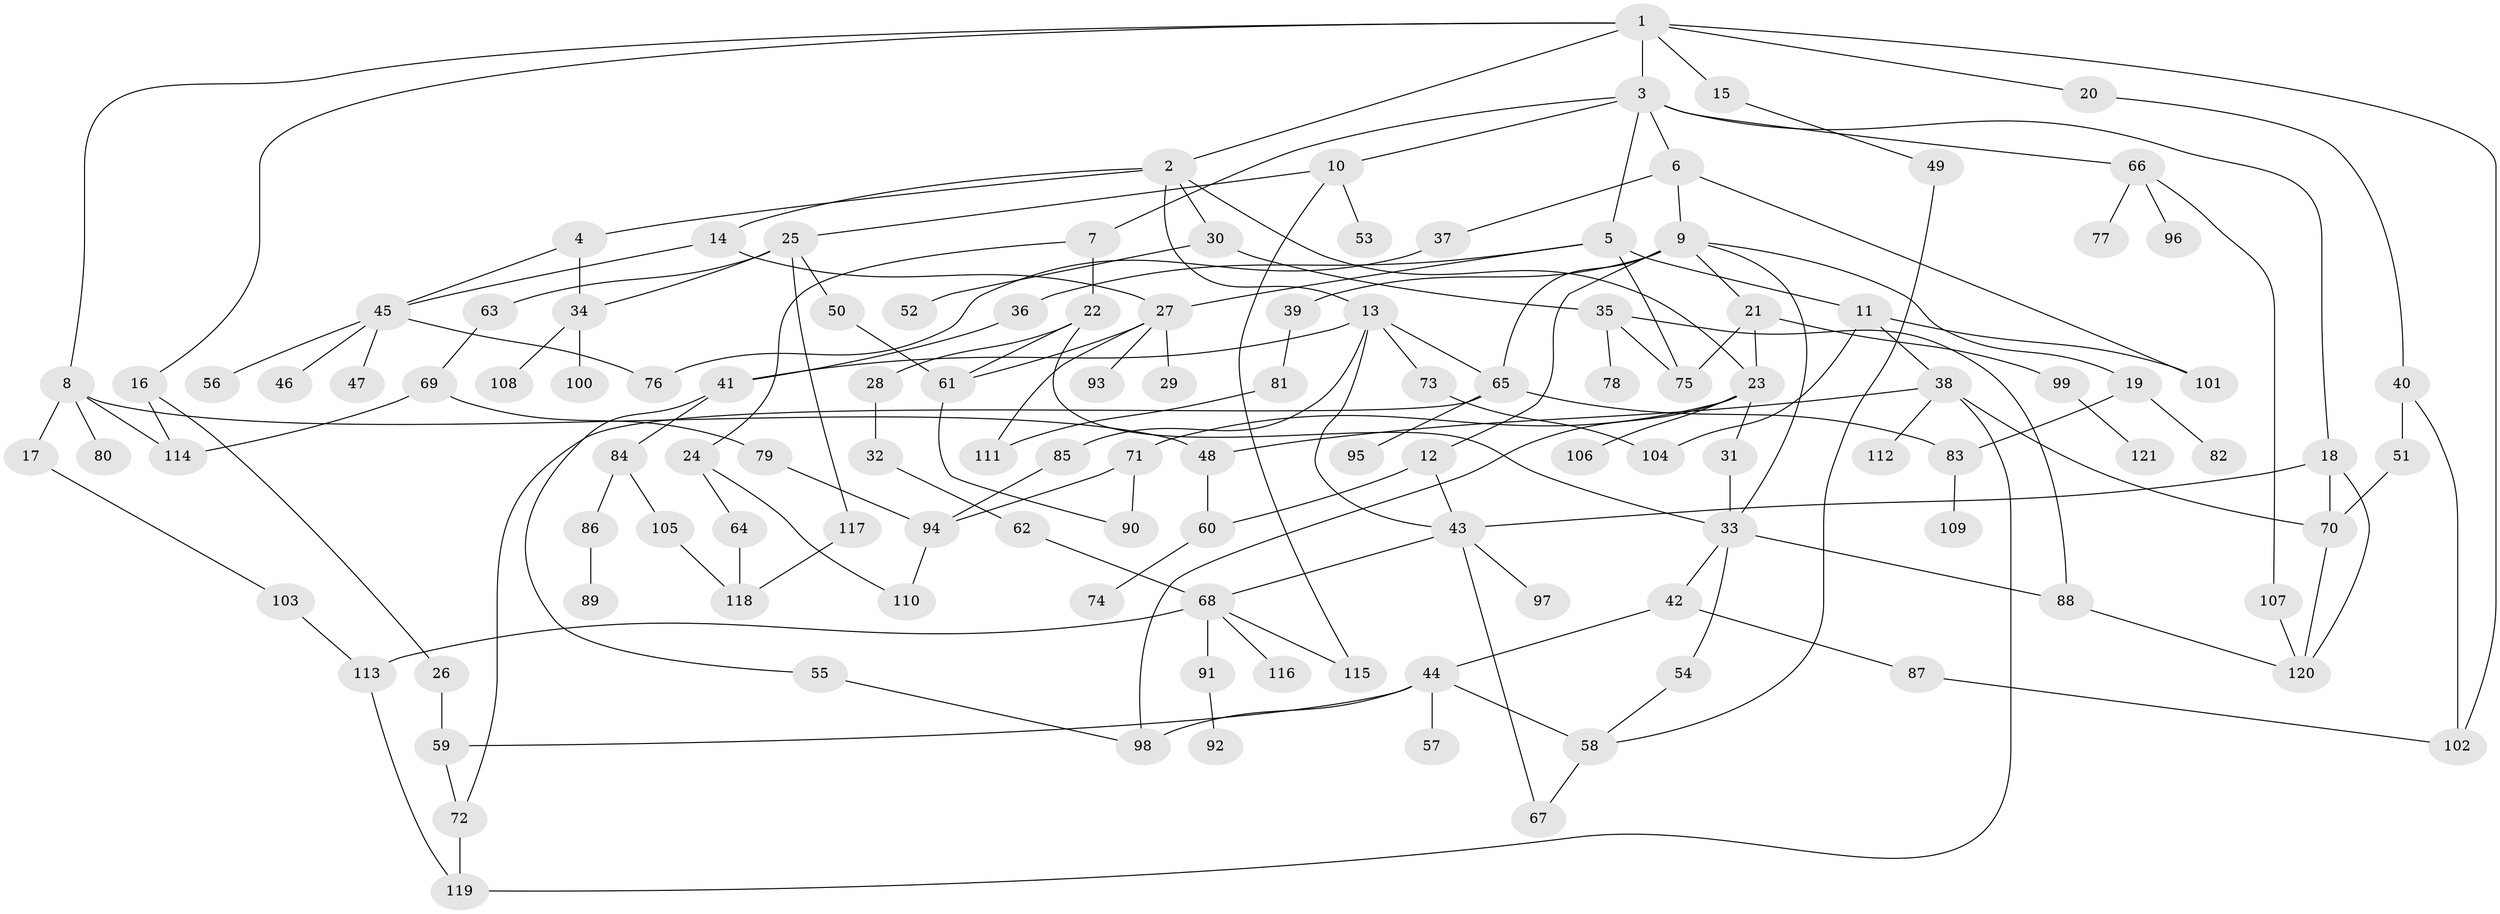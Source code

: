 // Generated by graph-tools (version 1.1) at 2025/25/03/09/25 03:25:26]
// undirected, 121 vertices, 169 edges
graph export_dot {
graph [start="1"]
  node [color=gray90,style=filled];
  1;
  2;
  3;
  4;
  5;
  6;
  7;
  8;
  9;
  10;
  11;
  12;
  13;
  14;
  15;
  16;
  17;
  18;
  19;
  20;
  21;
  22;
  23;
  24;
  25;
  26;
  27;
  28;
  29;
  30;
  31;
  32;
  33;
  34;
  35;
  36;
  37;
  38;
  39;
  40;
  41;
  42;
  43;
  44;
  45;
  46;
  47;
  48;
  49;
  50;
  51;
  52;
  53;
  54;
  55;
  56;
  57;
  58;
  59;
  60;
  61;
  62;
  63;
  64;
  65;
  66;
  67;
  68;
  69;
  70;
  71;
  72;
  73;
  74;
  75;
  76;
  77;
  78;
  79;
  80;
  81;
  82;
  83;
  84;
  85;
  86;
  87;
  88;
  89;
  90;
  91;
  92;
  93;
  94;
  95;
  96;
  97;
  98;
  99;
  100;
  101;
  102;
  103;
  104;
  105;
  106;
  107;
  108;
  109;
  110;
  111;
  112;
  113;
  114;
  115;
  116;
  117;
  118;
  119;
  120;
  121;
  1 -- 2;
  1 -- 3;
  1 -- 8;
  1 -- 15;
  1 -- 16;
  1 -- 20;
  1 -- 102;
  2 -- 4;
  2 -- 13;
  2 -- 14;
  2 -- 30;
  2 -- 23;
  3 -- 5;
  3 -- 6;
  3 -- 7;
  3 -- 10;
  3 -- 18;
  3 -- 66;
  4 -- 45;
  4 -- 34;
  5 -- 11;
  5 -- 36;
  5 -- 75;
  5 -- 27;
  6 -- 9;
  6 -- 37;
  6 -- 101;
  7 -- 22;
  7 -- 24;
  8 -- 17;
  8 -- 80;
  8 -- 114;
  8 -- 48;
  9 -- 12;
  9 -- 19;
  9 -- 21;
  9 -- 33;
  9 -- 39;
  9 -- 65;
  10 -- 25;
  10 -- 53;
  10 -- 115;
  11 -- 38;
  11 -- 101;
  11 -- 104;
  12 -- 60;
  12 -- 43;
  13 -- 65;
  13 -- 73;
  13 -- 85;
  13 -- 41;
  13 -- 43;
  14 -- 27;
  14 -- 45;
  15 -- 49;
  16 -- 26;
  16 -- 114;
  17 -- 103;
  18 -- 43;
  18 -- 70;
  18 -- 120;
  19 -- 82;
  19 -- 83;
  20 -- 40;
  21 -- 23;
  21 -- 75;
  21 -- 99;
  22 -- 28;
  22 -- 61;
  22 -- 33;
  23 -- 31;
  23 -- 71;
  23 -- 98;
  23 -- 106;
  24 -- 64;
  24 -- 110;
  25 -- 34;
  25 -- 50;
  25 -- 63;
  25 -- 117;
  26 -- 59;
  27 -- 29;
  27 -- 93;
  27 -- 111;
  27 -- 61;
  28 -- 32;
  30 -- 35;
  30 -- 52;
  31 -- 33;
  32 -- 62;
  33 -- 42;
  33 -- 54;
  33 -- 88;
  34 -- 100;
  34 -- 108;
  35 -- 78;
  35 -- 75;
  35 -- 88;
  36 -- 41;
  37 -- 76;
  38 -- 48;
  38 -- 112;
  38 -- 119;
  38 -- 70;
  39 -- 81;
  40 -- 51;
  40 -- 102;
  41 -- 55;
  41 -- 84;
  42 -- 44;
  42 -- 87;
  43 -- 67;
  43 -- 97;
  43 -- 68;
  44 -- 57;
  44 -- 59;
  44 -- 58;
  44 -- 98;
  45 -- 46;
  45 -- 47;
  45 -- 56;
  45 -- 76;
  48 -- 60;
  49 -- 58;
  50 -- 61;
  51 -- 70;
  54 -- 58;
  55 -- 98;
  58 -- 67;
  59 -- 72;
  60 -- 74;
  61 -- 90;
  62 -- 68;
  63 -- 69;
  64 -- 118;
  65 -- 83;
  65 -- 95;
  65 -- 72;
  66 -- 77;
  66 -- 96;
  66 -- 107;
  68 -- 91;
  68 -- 116;
  68 -- 113;
  68 -- 115;
  69 -- 79;
  69 -- 114;
  70 -- 120;
  71 -- 90;
  71 -- 94;
  72 -- 119;
  73 -- 104;
  79 -- 94;
  81 -- 111;
  83 -- 109;
  84 -- 86;
  84 -- 105;
  85 -- 94;
  86 -- 89;
  87 -- 102;
  88 -- 120;
  91 -- 92;
  94 -- 110;
  99 -- 121;
  103 -- 113;
  105 -- 118;
  107 -- 120;
  113 -- 119;
  117 -- 118;
}
